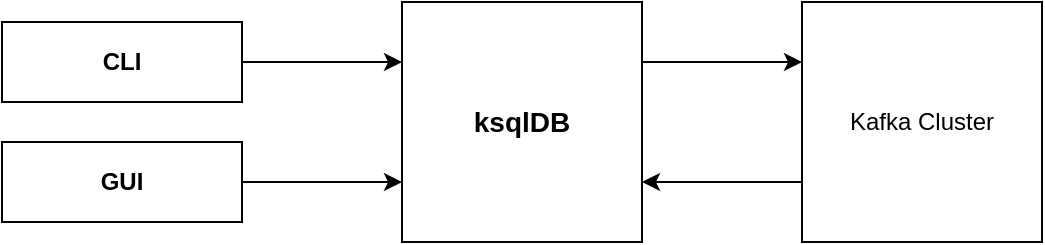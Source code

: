 <mxfile version="14.6.6" type="device"><diagram id="EI4KvQNWvKi26zYIv_ff" name="Page-1"><mxGraphModel dx="1422" dy="794" grid="1" gridSize="10" guides="1" tooltips="1" connect="1" arrows="1" fold="1" page="1" pageScale="1" pageWidth="827" pageHeight="1169" math="0" shadow="0"><root><mxCell id="0"/><mxCell id="1" parent="0"/><mxCell id="VsOZnFlAGa3GmGyZodQy-1" value="&lt;b&gt;&lt;font style=&quot;font-size: 14px&quot;&gt;ksqlDB&lt;/font&gt;&lt;/b&gt;" style="rounded=0;whiteSpace=wrap;html=1;" vertex="1" parent="1"><mxGeometry x="320" y="480" width="120" height="120" as="geometry"/></mxCell><mxCell id="VsOZnFlAGa3GmGyZodQy-2" value="&lt;b&gt;CLI&lt;/b&gt;" style="rounded=0;whiteSpace=wrap;html=1;" vertex="1" parent="1"><mxGeometry x="120" y="490" width="120" height="40" as="geometry"/></mxCell><mxCell id="VsOZnFlAGa3GmGyZodQy-3" value="&lt;b&gt;GUI&lt;/b&gt;" style="rounded=0;whiteSpace=wrap;html=1;" vertex="1" parent="1"><mxGeometry x="120" y="550" width="120" height="40" as="geometry"/></mxCell><mxCell id="VsOZnFlAGa3GmGyZodQy-4" value="Kafka Cluster" style="rounded=0;whiteSpace=wrap;html=1;" vertex="1" parent="1"><mxGeometry x="520" y="480" width="120" height="120" as="geometry"/></mxCell><mxCell id="VsOZnFlAGa3GmGyZodQy-5" value="" style="endArrow=classic;html=1;exitX=1;exitY=0.5;exitDx=0;exitDy=0;entryX=0;entryY=0.75;entryDx=0;entryDy=0;" edge="1" parent="1" source="VsOZnFlAGa3GmGyZodQy-3" target="VsOZnFlAGa3GmGyZodQy-1"><mxGeometry width="50" height="50" relative="1" as="geometry"><mxPoint x="390" y="430" as="sourcePoint"/><mxPoint x="440" y="380" as="targetPoint"/></mxGeometry></mxCell><mxCell id="VsOZnFlAGa3GmGyZodQy-6" value="" style="endArrow=classic;html=1;exitX=1;exitY=0.5;exitDx=0;exitDy=0;entryX=0;entryY=0.25;entryDx=0;entryDy=0;" edge="1" parent="1" source="VsOZnFlAGa3GmGyZodQy-2" target="VsOZnFlAGa3GmGyZodQy-1"><mxGeometry width="50" height="50" relative="1" as="geometry"><mxPoint x="390" y="430" as="sourcePoint"/><mxPoint x="440" y="380" as="targetPoint"/></mxGeometry></mxCell><mxCell id="VsOZnFlAGa3GmGyZodQy-7" value="" style="endArrow=classic;html=1;exitX=1;exitY=0.25;exitDx=0;exitDy=0;entryX=0;entryY=0.25;entryDx=0;entryDy=0;" edge="1" parent="1" source="VsOZnFlAGa3GmGyZodQy-1" target="VsOZnFlAGa3GmGyZodQy-4"><mxGeometry width="50" height="50" relative="1" as="geometry"><mxPoint x="390" y="430" as="sourcePoint"/><mxPoint x="440" y="380" as="targetPoint"/></mxGeometry></mxCell><mxCell id="VsOZnFlAGa3GmGyZodQy-8" value="" style="endArrow=classic;html=1;exitX=0;exitY=0.75;exitDx=0;exitDy=0;entryX=1;entryY=0.75;entryDx=0;entryDy=0;" edge="1" parent="1" source="VsOZnFlAGa3GmGyZodQy-4" target="VsOZnFlAGa3GmGyZodQy-1"><mxGeometry width="50" height="50" relative="1" as="geometry"><mxPoint x="390" y="430" as="sourcePoint"/><mxPoint x="440" y="380" as="targetPoint"/></mxGeometry></mxCell></root></mxGraphModel></diagram></mxfile>